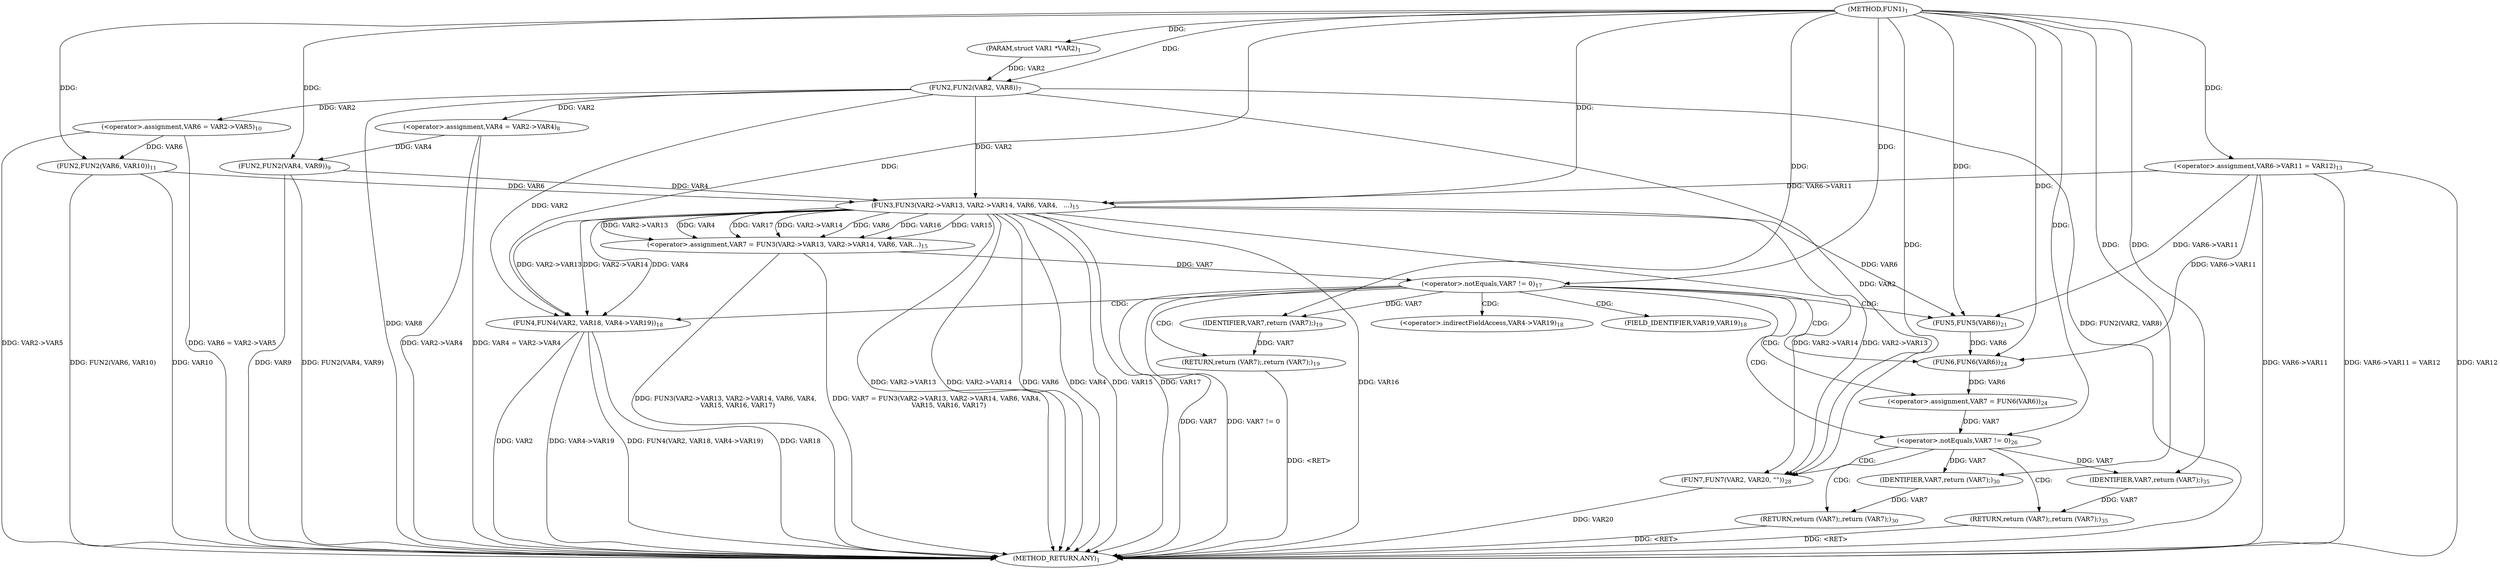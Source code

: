 digraph "FUN1" {  
"8" [label = <(METHOD,FUN1)<SUB>1</SUB>> ]
"84" [label = <(METHOD_RETURN,ANY)<SUB>1</SUB>> ]
"9" [label = <(PARAM,struct VAR1 *VAR2)<SUB>1</SUB>> ]
"14" [label = <(FUN2,FUN2(VAR2, VAR8))<SUB>7</SUB>> ]
"17" [label = <(&lt;operator&gt;.assignment,VAR4 = VAR2-&gt;VAR4)<SUB>8</SUB>> ]
"22" [label = <(FUN2,FUN2(VAR4, VAR9))<SUB>9</SUB>> ]
"25" [label = <(&lt;operator&gt;.assignment,VAR6 = VAR2-&gt;VAR5)<SUB>10</SUB>> ]
"30" [label = <(FUN2,FUN2(VAR6, VAR10))<SUB>11</SUB>> ]
"33" [label = <(&lt;operator&gt;.assignment,VAR6-&gt;VAR11 = VAR12)<SUB>13</SUB>> ]
"38" [label = <(&lt;operator&gt;.assignment,VAR7 = FUN3(VAR2-&gt;VAR13, VAR2-&gt;VAR14, VAR6, VAR...)<SUB>15</SUB>> ]
"65" [label = <(FUN5,FUN5(VAR6))<SUB>21</SUB>> ]
"67" [label = <(&lt;operator&gt;.assignment,VAR7 = FUN6(VAR6))<SUB>24</SUB>> ]
"82" [label = <(RETURN,return (VAR7);,return (VAR7);)<SUB>35</SUB>> ]
"53" [label = <(&lt;operator&gt;.notEquals,VAR7 != 0)<SUB>17</SUB>> ]
"72" [label = <(&lt;operator&gt;.notEquals,VAR7 != 0)<SUB>26</SUB>> ]
"83" [label = <(IDENTIFIER,VAR7,return (VAR7);)<SUB>35</SUB>> ]
"40" [label = <(FUN3,FUN3(VAR2-&gt;VAR13, VAR2-&gt;VAR14, VAR6, VAR4,
	   ...)<SUB>15</SUB>> ]
"57" [label = <(FUN4,FUN4(VAR2, VAR18, VAR4-&gt;VAR19))<SUB>18</SUB>> ]
"63" [label = <(RETURN,return (VAR7);,return (VAR7);)<SUB>19</SUB>> ]
"69" [label = <(FUN6,FUN6(VAR6))<SUB>24</SUB>> ]
"76" [label = <(FUN7,FUN7(VAR2, VAR20, &quot;&quot;))<SUB>28</SUB>> ]
"80" [label = <(RETURN,return (VAR7);,return (VAR7);)<SUB>30</SUB>> ]
"64" [label = <(IDENTIFIER,VAR7,return (VAR7);)<SUB>19</SUB>> ]
"81" [label = <(IDENTIFIER,VAR7,return (VAR7);)<SUB>30</SUB>> ]
"60" [label = <(&lt;operator&gt;.indirectFieldAccess,VAR4-&gt;VAR19)<SUB>18</SUB>> ]
"62" [label = <(FIELD_IDENTIFIER,VAR19,VAR19)<SUB>18</SUB>> ]
  "63" -> "84"  [ label = "DDG: &lt;RET&gt;"] 
  "82" -> "84"  [ label = "DDG: &lt;RET&gt;"] 
  "80" -> "84"  [ label = "DDG: &lt;RET&gt;"] 
  "14" -> "84"  [ label = "DDG: FUN2(VAR2, VAR8)"] 
  "17" -> "84"  [ label = "DDG: VAR2-&gt;VAR4"] 
  "17" -> "84"  [ label = "DDG: VAR4 = VAR2-&gt;VAR4"] 
  "22" -> "84"  [ label = "DDG: FUN2(VAR4, VAR9)"] 
  "25" -> "84"  [ label = "DDG: VAR2-&gt;VAR5"] 
  "25" -> "84"  [ label = "DDG: VAR6 = VAR2-&gt;VAR5"] 
  "30" -> "84"  [ label = "DDG: FUN2(VAR6, VAR10)"] 
  "33" -> "84"  [ label = "DDG: VAR6-&gt;VAR11"] 
  "33" -> "84"  [ label = "DDG: VAR6-&gt;VAR11 = VAR12"] 
  "40" -> "84"  [ label = "DDG: VAR2-&gt;VAR13"] 
  "40" -> "84"  [ label = "DDG: VAR2-&gt;VAR14"] 
  "40" -> "84"  [ label = "DDG: VAR6"] 
  "40" -> "84"  [ label = "DDG: VAR4"] 
  "40" -> "84"  [ label = "DDG: VAR15"] 
  "40" -> "84"  [ label = "DDG: VAR17"] 
  "38" -> "84"  [ label = "DDG: FUN3(VAR2-&gt;VAR13, VAR2-&gt;VAR14, VAR6, VAR4,
	    VAR15, VAR16, VAR17)"] 
  "38" -> "84"  [ label = "DDG: VAR7 = FUN3(VAR2-&gt;VAR13, VAR2-&gt;VAR14, VAR6, VAR4,
	    VAR15, VAR16, VAR17)"] 
  "53" -> "84"  [ label = "DDG: VAR7"] 
  "53" -> "84"  [ label = "DDG: VAR7 != 0"] 
  "57" -> "84"  [ label = "DDG: VAR2"] 
  "57" -> "84"  [ label = "DDG: VAR4-&gt;VAR19"] 
  "57" -> "84"  [ label = "DDG: FUN4(VAR2, VAR18, VAR4-&gt;VAR19)"] 
  "22" -> "84"  [ label = "DDG: VAR9"] 
  "33" -> "84"  [ label = "DDG: VAR12"] 
  "40" -> "84"  [ label = "DDG: VAR16"] 
  "57" -> "84"  [ label = "DDG: VAR18"] 
  "14" -> "84"  [ label = "DDG: VAR8"] 
  "76" -> "84"  [ label = "DDG: VAR20"] 
  "30" -> "84"  [ label = "DDG: VAR10"] 
  "8" -> "9"  [ label = "DDG: "] 
  "14" -> "17"  [ label = "DDG: VAR2"] 
  "14" -> "25"  [ label = "DDG: VAR2"] 
  "8" -> "33"  [ label = "DDG: "] 
  "40" -> "38"  [ label = "DDG: VAR2-&gt;VAR14"] 
  "40" -> "38"  [ label = "DDG: VAR6"] 
  "40" -> "38"  [ label = "DDG: VAR16"] 
  "40" -> "38"  [ label = "DDG: VAR15"] 
  "40" -> "38"  [ label = "DDG: VAR2-&gt;VAR13"] 
  "40" -> "38"  [ label = "DDG: VAR4"] 
  "40" -> "38"  [ label = "DDG: VAR17"] 
  "69" -> "67"  [ label = "DDG: VAR6"] 
  "83" -> "82"  [ label = "DDG: VAR7"] 
  "9" -> "14"  [ label = "DDG: VAR2"] 
  "8" -> "14"  [ label = "DDG: "] 
  "17" -> "22"  [ label = "DDG: VAR4"] 
  "8" -> "22"  [ label = "DDG: "] 
  "25" -> "30"  [ label = "DDG: VAR6"] 
  "8" -> "30"  [ label = "DDG: "] 
  "33" -> "65"  [ label = "DDG: VAR6-&gt;VAR11"] 
  "40" -> "65"  [ label = "DDG: VAR6"] 
  "8" -> "65"  [ label = "DDG: "] 
  "72" -> "83"  [ label = "DDG: VAR7"] 
  "8" -> "83"  [ label = "DDG: "] 
  "14" -> "40"  [ label = "DDG: VAR2"] 
  "30" -> "40"  [ label = "DDG: VAR6"] 
  "33" -> "40"  [ label = "DDG: VAR6-&gt;VAR11"] 
  "8" -> "40"  [ label = "DDG: "] 
  "22" -> "40"  [ label = "DDG: VAR4"] 
  "38" -> "53"  [ label = "DDG: VAR7"] 
  "8" -> "53"  [ label = "DDG: "] 
  "64" -> "63"  [ label = "DDG: VAR7"] 
  "33" -> "69"  [ label = "DDG: VAR6-&gt;VAR11"] 
  "65" -> "69"  [ label = "DDG: VAR6"] 
  "8" -> "69"  [ label = "DDG: "] 
  "67" -> "72"  [ label = "DDG: VAR7"] 
  "8" -> "72"  [ label = "DDG: "] 
  "81" -> "80"  [ label = "DDG: VAR7"] 
  "14" -> "57"  [ label = "DDG: VAR2"] 
  "40" -> "57"  [ label = "DDG: VAR2-&gt;VAR13"] 
  "40" -> "57"  [ label = "DDG: VAR2-&gt;VAR14"] 
  "8" -> "57"  [ label = "DDG: "] 
  "40" -> "57"  [ label = "DDG: VAR4"] 
  "53" -> "64"  [ label = "DDG: VAR7"] 
  "8" -> "64"  [ label = "DDG: "] 
  "14" -> "76"  [ label = "DDG: VAR2"] 
  "40" -> "76"  [ label = "DDG: VAR2-&gt;VAR13"] 
  "40" -> "76"  [ label = "DDG: VAR2-&gt;VAR14"] 
  "8" -> "76"  [ label = "DDG: "] 
  "72" -> "81"  [ label = "DDG: VAR7"] 
  "8" -> "81"  [ label = "DDG: "] 
  "53" -> "60"  [ label = "CDG: "] 
  "53" -> "57"  [ label = "CDG: "] 
  "53" -> "72"  [ label = "CDG: "] 
  "53" -> "69"  [ label = "CDG: "] 
  "53" -> "67"  [ label = "CDG: "] 
  "53" -> "63"  [ label = "CDG: "] 
  "53" -> "65"  [ label = "CDG: "] 
  "53" -> "62"  [ label = "CDG: "] 
  "72" -> "80"  [ label = "CDG: "] 
  "72" -> "76"  [ label = "CDG: "] 
  "72" -> "82"  [ label = "CDG: "] 
}

